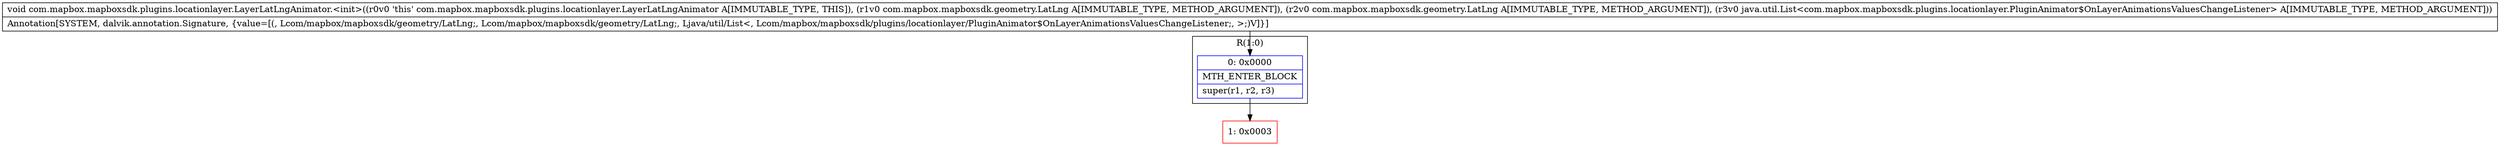 digraph "CFG forcom.mapbox.mapboxsdk.plugins.locationlayer.LayerLatLngAnimator.\<init\>(Lcom\/mapbox\/mapboxsdk\/geometry\/LatLng;Lcom\/mapbox\/mapboxsdk\/geometry\/LatLng;Ljava\/util\/List;)V" {
subgraph cluster_Region_500654960 {
label = "R(1:0)";
node [shape=record,color=blue];
Node_0 [shape=record,label="{0\:\ 0x0000|MTH_ENTER_BLOCK\l|super(r1, r2, r3)\l}"];
}
Node_1 [shape=record,color=red,label="{1\:\ 0x0003}"];
MethodNode[shape=record,label="{void com.mapbox.mapboxsdk.plugins.locationlayer.LayerLatLngAnimator.\<init\>((r0v0 'this' com.mapbox.mapboxsdk.plugins.locationlayer.LayerLatLngAnimator A[IMMUTABLE_TYPE, THIS]), (r1v0 com.mapbox.mapboxsdk.geometry.LatLng A[IMMUTABLE_TYPE, METHOD_ARGUMENT]), (r2v0 com.mapbox.mapboxsdk.geometry.LatLng A[IMMUTABLE_TYPE, METHOD_ARGUMENT]), (r3v0 java.util.List\<com.mapbox.mapboxsdk.plugins.locationlayer.PluginAnimator$OnLayerAnimationsValuesChangeListener\> A[IMMUTABLE_TYPE, METHOD_ARGUMENT]))  | Annotation[SYSTEM, dalvik.annotation.Signature, \{value=[(, Lcom\/mapbox\/mapboxsdk\/geometry\/LatLng;, Lcom\/mapbox\/mapboxsdk\/geometry\/LatLng;, Ljava\/util\/List\<, Lcom\/mapbox\/mapboxsdk\/plugins\/locationlayer\/PluginAnimator$OnLayerAnimationsValuesChangeListener;, \>;)V]\}]\l}"];
MethodNode -> Node_0;
Node_0 -> Node_1;
}


